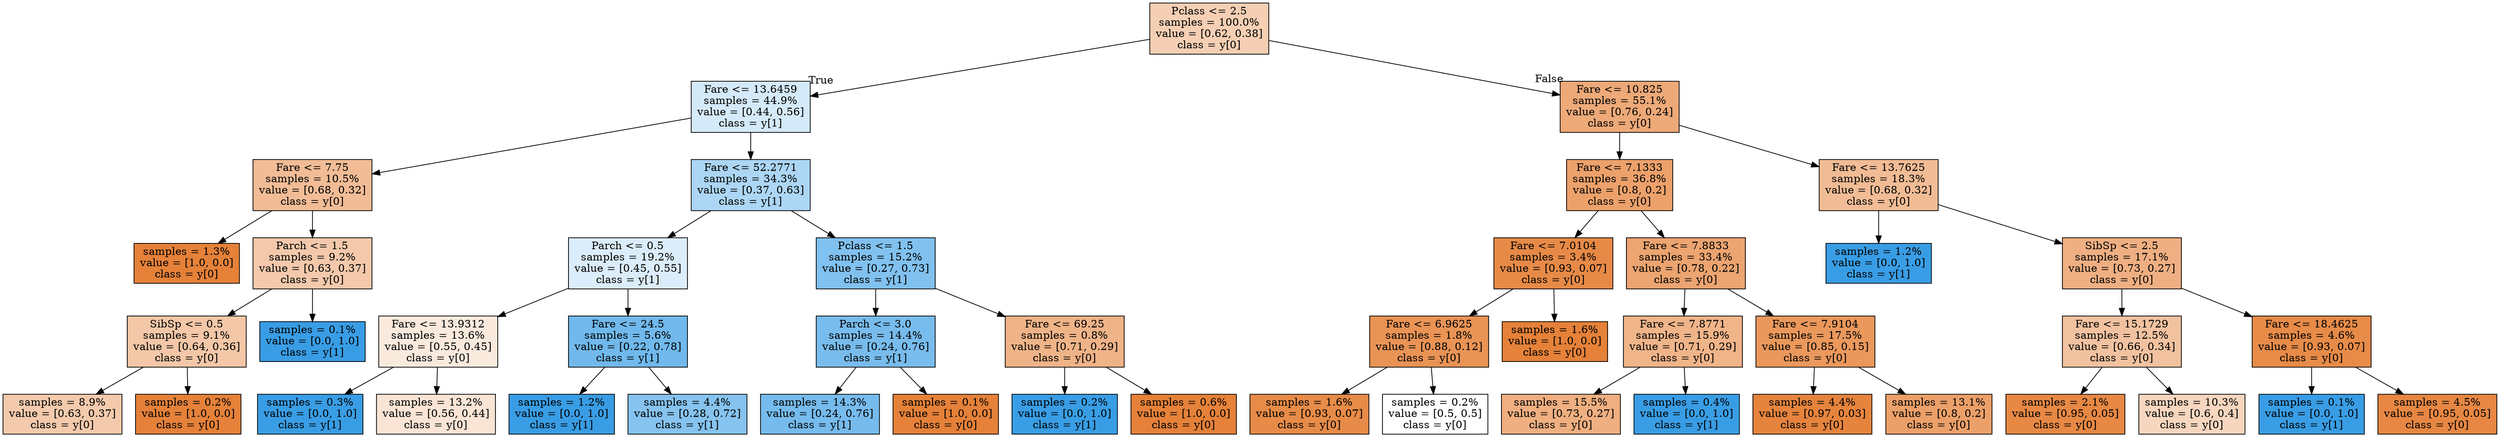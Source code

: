 digraph Tree {
node [shape=box, style="filled", color="black"] ;
0 [label="Pclass <= 2.5\nsamples = 100.0%\nvalue = [0.62, 0.38]\nclass = y[0]", fillcolor="#e5813960"] ;
1 [label="Fare <= 13.6459\nsamples = 44.9%\nvalue = [0.44, 0.56]\nclass = y[1]", fillcolor="#399de535"] ;
0 -> 1 [labeldistance=2.5, labelangle=45, headlabel="True"] ;
2 [label="Fare <= 7.75\nsamples = 10.5%\nvalue = [0.68, 0.32]\nclass = y[0]", fillcolor="#e5813987"] ;
1 -> 2 ;
3 [label="samples = 1.3%\nvalue = [1.0, 0.0]\nclass = y[0]", fillcolor="#e58139ff"] ;
2 -> 3 ;
4 [label="Parch <= 1.5\nsamples = 9.2%\nvalue = [0.63, 0.37]\nclass = y[0]", fillcolor="#e581396c"] ;
2 -> 4 ;
5 [label="SibSp <= 0.5\nsamples = 9.1%\nvalue = [0.64, 0.36]\nclass = y[0]", fillcolor="#e5813971"] ;
4 -> 5 ;
6 [label="samples = 8.9%\nvalue = [0.63, 0.37]\nclass = y[0]", fillcolor="#e581396b"] ;
5 -> 6 ;
7 [label="samples = 0.2%\nvalue = [1.0, 0.0]\nclass = y[0]", fillcolor="#e58139ff"] ;
5 -> 7 ;
8 [label="samples = 0.1%\nvalue = [0.0, 1.0]\nclass = y[1]", fillcolor="#399de5ff"] ;
4 -> 8 ;
9 [label="Fare <= 52.2771\nsamples = 34.3%\nvalue = [0.37, 0.63]\nclass = y[1]", fillcolor="#399de56a"] ;
1 -> 9 ;
10 [label="Parch <= 0.5\nsamples = 19.2%\nvalue = [0.45, 0.55]\nclass = y[1]", fillcolor="#399de52e"] ;
9 -> 10 ;
11 [label="Fare <= 13.9312\nsamples = 13.6%\nvalue = [0.55, 0.45]\nclass = y[0]", fillcolor="#e581392a"] ;
10 -> 11 ;
12 [label="samples = 0.3%\nvalue = [0.0, 1.0]\nclass = y[1]", fillcolor="#399de5ff"] ;
11 -> 12 ;
13 [label="samples = 13.2%\nvalue = [0.56, 0.44]\nclass = y[0]", fillcolor="#e5813936"] ;
11 -> 13 ;
14 [label="Fare <= 24.5\nsamples = 5.6%\nvalue = [0.22, 0.78]\nclass = y[1]", fillcolor="#399de5b7"] ;
10 -> 14 ;
15 [label="samples = 1.2%\nvalue = [0.0, 1.0]\nclass = y[1]", fillcolor="#399de5ff"] ;
14 -> 15 ;
16 [label="samples = 4.4%\nvalue = [0.28, 0.72]\nclass = y[1]", fillcolor="#399de59b"] ;
14 -> 16 ;
17 [label="Pclass <= 1.5\nsamples = 15.2%\nvalue = [0.27, 0.73]\nclass = y[1]", fillcolor="#399de5a2"] ;
9 -> 17 ;
18 [label="Parch <= 3.0\nsamples = 14.4%\nvalue = [0.24, 0.76]\nclass = y[1]", fillcolor="#399de5ae"] ;
17 -> 18 ;
19 [label="samples = 14.3%\nvalue = [0.24, 0.76]\nclass = y[1]", fillcolor="#399de5b0"] ;
18 -> 19 ;
20 [label="samples = 0.1%\nvalue = [1.0, 0.0]\nclass = y[0]", fillcolor="#e58139ff"] ;
18 -> 20 ;
21 [label="Fare <= 69.25\nsamples = 0.8%\nvalue = [0.71, 0.29]\nclass = y[0]", fillcolor="#e5813999"] ;
17 -> 21 ;
22 [label="samples = 0.2%\nvalue = [0.0, 1.0]\nclass = y[1]", fillcolor="#399de5ff"] ;
21 -> 22 ;
23 [label="samples = 0.6%\nvalue = [1.0, 0.0]\nclass = y[0]", fillcolor="#e58139ff"] ;
21 -> 23 ;
24 [label="Fare <= 10.825\nsamples = 55.1%\nvalue = [0.76, 0.24]\nclass = y[0]", fillcolor="#e58139ad"] ;
0 -> 24 [labeldistance=2.5, labelangle=-45, headlabel="False"] ;
25 [label="Fare <= 7.1333\nsamples = 36.8%\nvalue = [0.8, 0.2]\nclass = y[0]", fillcolor="#e58139be"] ;
24 -> 25 ;
26 [label="Fare <= 7.0104\nsamples = 3.4%\nvalue = [0.93, 0.07]\nclass = y[0]", fillcolor="#e58139ed"] ;
25 -> 26 ;
27 [label="Fare <= 6.9625\nsamples = 1.8%\nvalue = [0.88, 0.12]\nclass = y[0]", fillcolor="#e58139db"] ;
26 -> 27 ;
28 [label="samples = 1.6%\nvalue = [0.93, 0.07]\nclass = y[0]", fillcolor="#e58139eb"] ;
27 -> 28 ;
29 [label="samples = 0.2%\nvalue = [0.5, 0.5]\nclass = y[0]", fillcolor="#e5813900"] ;
27 -> 29 ;
30 [label="samples = 1.6%\nvalue = [1.0, 0.0]\nclass = y[0]", fillcolor="#e58139ff"] ;
26 -> 30 ;
31 [label="Fare <= 7.8833\nsamples = 33.4%\nvalue = [0.78, 0.22]\nclass = y[0]", fillcolor="#e58139b8"] ;
25 -> 31 ;
32 [label="Fare <= 7.8771\nsamples = 15.9%\nvalue = [0.71, 0.29]\nclass = y[0]", fillcolor="#e5813997"] ;
31 -> 32 ;
33 [label="samples = 15.5%\nvalue = [0.73, 0.27]\nclass = y[0]", fillcolor="#e58139a2"] ;
32 -> 33 ;
34 [label="samples = 0.4%\nvalue = [0.0, 1.0]\nclass = y[1]", fillcolor="#399de5ff"] ;
32 -> 34 ;
35 [label="Fare <= 7.9104\nsamples = 17.5%\nvalue = [0.85, 0.15]\nclass = y[0]", fillcolor="#e58139d1"] ;
31 -> 35 ;
36 [label="samples = 4.4%\nvalue = [0.97, 0.03]\nclass = y[0]", fillcolor="#e58139f8"] ;
35 -> 36 ;
37 [label="samples = 13.1%\nvalue = [0.8, 0.2]\nclass = y[0]", fillcolor="#e58139c1"] ;
35 -> 37 ;
38 [label="Fare <= 13.7625\nsamples = 18.3%\nvalue = [0.68, 0.32]\nclass = y[0]", fillcolor="#e5813988"] ;
24 -> 38 ;
39 [label="samples = 1.2%\nvalue = [0.0, 1.0]\nclass = y[1]", fillcolor="#399de5ff"] ;
38 -> 39 ;
40 [label="SibSp <= 2.5\nsamples = 17.1%\nvalue = [0.73, 0.27]\nclass = y[0]", fillcolor="#e58139a1"] ;
38 -> 40 ;
41 [label="Fare <= 15.1729\nsamples = 12.5%\nvalue = [0.66, 0.34]\nclass = y[0]", fillcolor="#e581397a"] ;
40 -> 41 ;
42 [label="samples = 2.1%\nvalue = [0.95, 0.05]\nclass = y[0]", fillcolor="#e58139f1"] ;
41 -> 42 ;
43 [label="samples = 10.3%\nvalue = [0.6, 0.4]\nclass = y[0]", fillcolor="#e5813953"] ;
41 -> 43 ;
44 [label="Fare <= 18.4625\nsamples = 4.6%\nvalue = [0.93, 0.07]\nclass = y[0]", fillcolor="#e58139eb"] ;
40 -> 44 ;
45 [label="samples = 0.1%\nvalue = [0.0, 1.0]\nclass = y[1]", fillcolor="#399de5ff"] ;
44 -> 45 ;
46 [label="samples = 4.5%\nvalue = [0.95, 0.05]\nclass = y[0]", fillcolor="#e58139f2"] ;
44 -> 46 ;
}